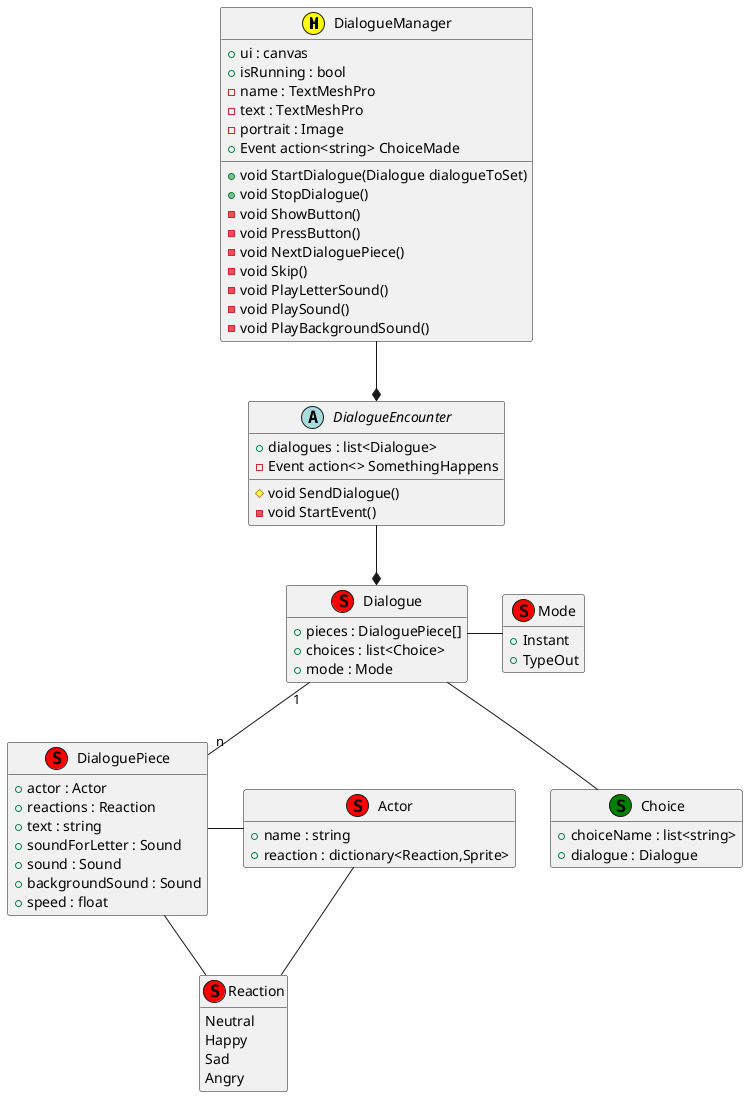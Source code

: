 @startuml
'Green is a struct'

hide empty members

class DialogueManager<<M, yellow>>{
    +ui : canvas 
    +isRunning : bool
    -name : TextMeshPro
    -text : TextMeshPro
    -portrait : Image
    +Event action<string> ChoiceMade
    +void StartDialogue(Dialogue dialogueToSet)
    +void StopDialogue()
    -void ShowButton()
    -void PressButton()
    -void NextDialoguePiece()
    -void Skip()
    -void PlayLetterSound()
    -void PlaySound()
    -void PlayBackgroundSound()
}

Abstract DialogueEncounter{
    +dialogues : list<Dialogue>
    #void SendDialogue()
    -Event action<> SomethingHappens
    -void StartEvent()
}

class Dialogue<<S, red>>{
    +pieces : DialoguePiece[]
    +choices : list<Choice>
    +mode : Mode
}

class Actor<<S, red>>{
    +name : string
    +reaction : dictionary<Reaction,Sprite>
}

class DialoguePiece<<S, red>>{
    +actor : Actor
    +reactions : Reaction
    +text : string
    +soundForLetter : Sound
    +sound : Sound
    +backgroundSound : Sound
    +speed : float
}

class Mode<<S, red>>{
    +Instant
    +TypeOut
}

Class Choice<<S, green>>{
    +choiceName : list<string>
    +dialogue : Dialogue
    
}

Class Reaction<<S, red>>{
    Neutral
    Happy
    Sad    
    Angry
}

Dialogue "1" -- "n" DialoguePiece
DialoguePiece - Actor
Dialogue - Mode
DialogueManager --* DialogueEncounter
DialogueEncounter --* Dialogue
Dialogue -- Choice
DialoguePiece -- Reaction
Actor -- Reaction

@enduml